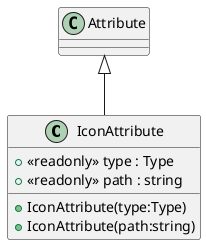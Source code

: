 @startuml
class IconAttribute {
    + <<readonly>> type : Type
    + <<readonly>> path : string
    + IconAttribute(type:Type)
    + IconAttribute(path:string)
}
Attribute <|-- IconAttribute
@enduml
